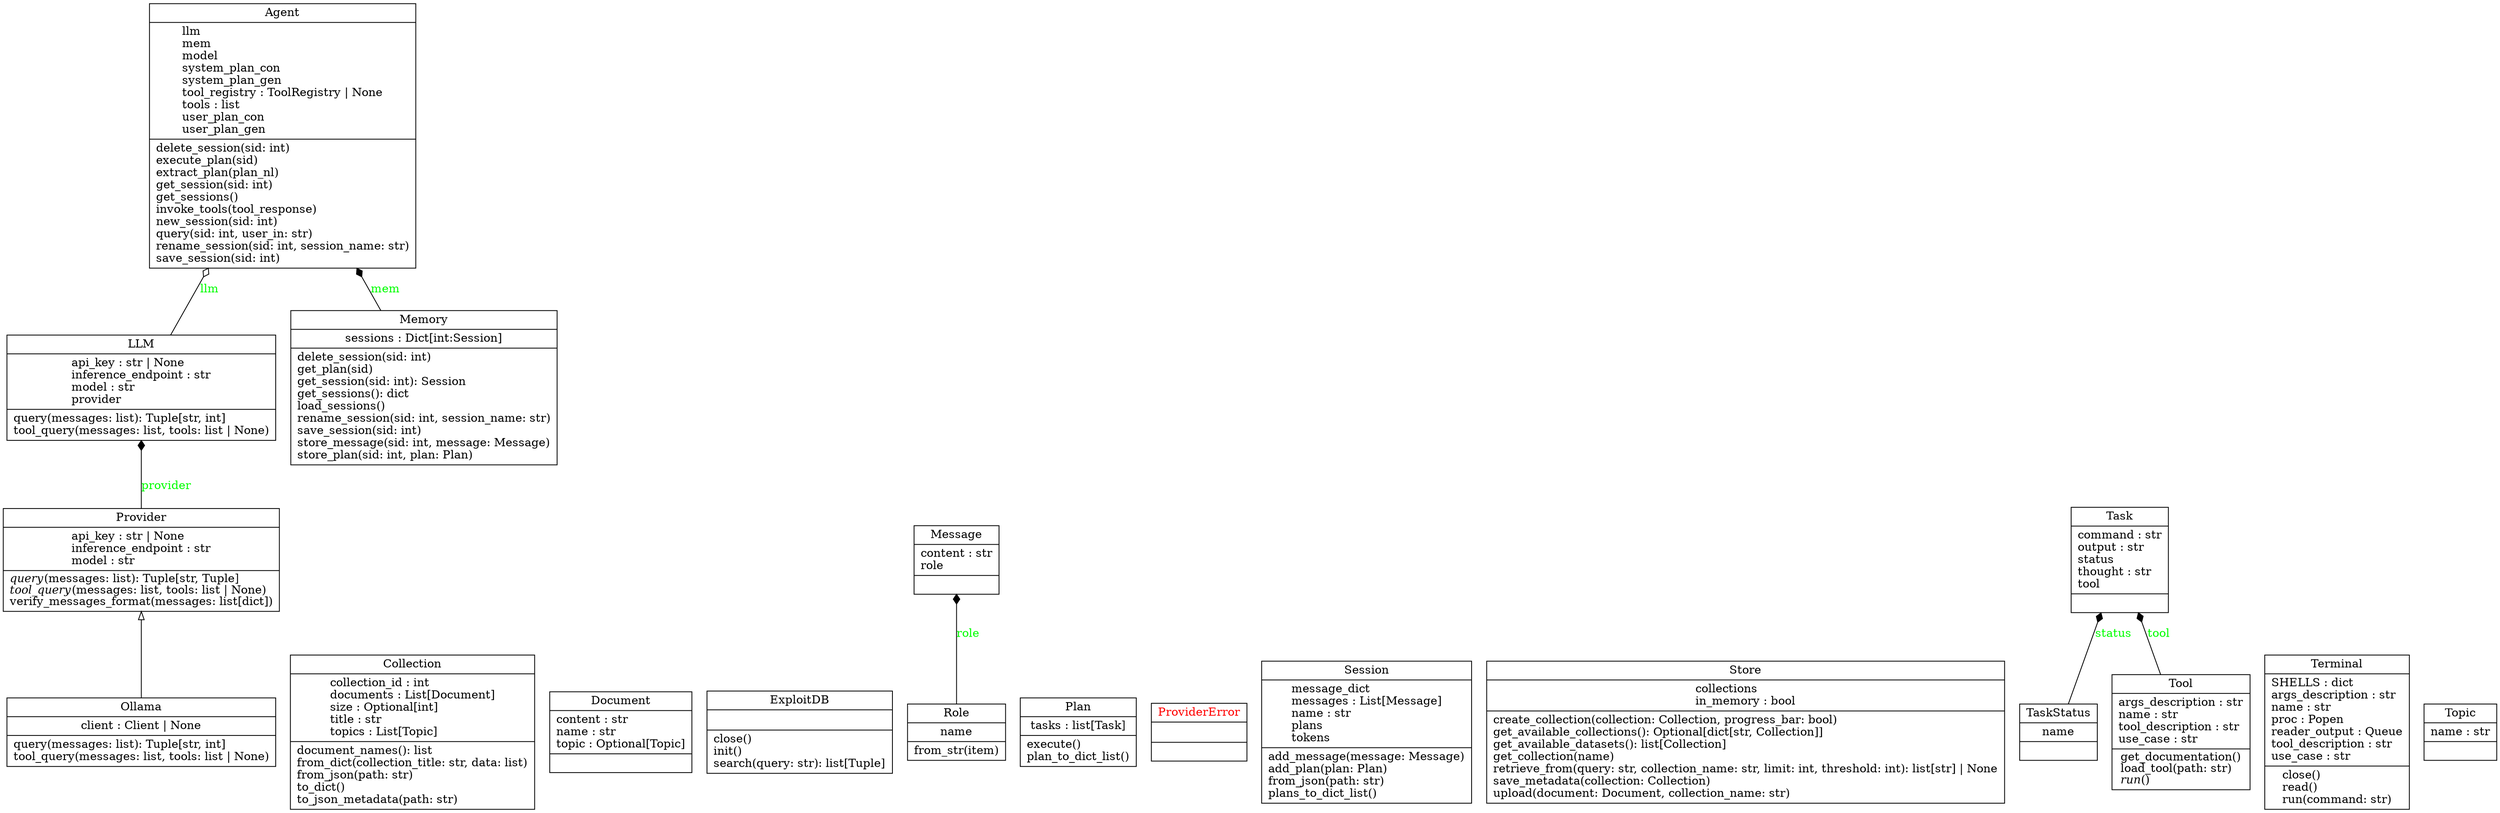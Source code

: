 digraph "classes" {
rankdir=BT
charset="utf-8"
"src.agent.agent.Agent" [color="black", fontcolor="black", label=<{Agent|llm<br ALIGN="LEFT"/>mem<br ALIGN="LEFT"/>model<br ALIGN="LEFT"/>system_plan_con<br ALIGN="LEFT"/>system_plan_gen<br ALIGN="LEFT"/>tool_registry : ToolRegistry \| None<br ALIGN="LEFT"/>tools : list<br ALIGN="LEFT"/>user_plan_con<br ALIGN="LEFT"/>user_plan_gen<br ALIGN="LEFT"/>|delete_session(sid: int)<br ALIGN="LEFT"/>execute_plan(sid)<br ALIGN="LEFT"/>extract_plan(plan_nl)<br ALIGN="LEFT"/>get_session(sid: int)<br ALIGN="LEFT"/>get_sessions()<br ALIGN="LEFT"/>invoke_tools(tool_response)<br ALIGN="LEFT"/>new_session(sid: int)<br ALIGN="LEFT"/>query(sid: int, user_in: str)<br ALIGN="LEFT"/>rename_session(sid: int, session_name: str)<br ALIGN="LEFT"/>save_session(sid: int)<br ALIGN="LEFT"/>}>, shape="record", style="solid"];
"src.agent.knowledge.collections.Collection" [color="black", fontcolor="black", label=<{Collection|collection_id : int<br ALIGN="LEFT"/>documents : List[Document]<br ALIGN="LEFT"/>size : Optional[int]<br ALIGN="LEFT"/>title : str<br ALIGN="LEFT"/>topics : List[Topic]<br ALIGN="LEFT"/>|document_names(): list<br ALIGN="LEFT"/>from_dict(collection_title: str, data: list)<br ALIGN="LEFT"/>from_json(path: str)<br ALIGN="LEFT"/>to_dict()<br ALIGN="LEFT"/>to_json_metadata(path: str)<br ALIGN="LEFT"/>}>, shape="record", style="solid"];
"src.agent.knowledge.collections.Document" [color="black", fontcolor="black", label=<{Document|content : str<br ALIGN="LEFT"/>name : str<br ALIGN="LEFT"/>topic : Optional[Topic]<br ALIGN="LEFT"/>|}>, shape="record", style="solid"];
"src.agent.tools.search.exploit_db.ExploitDB" [color="black", fontcolor="black", label=<{ExploitDB|<br ALIGN="LEFT"/>|close()<br ALIGN="LEFT"/>init()<br ALIGN="LEFT"/>search(query: str): list[Tuple]<br ALIGN="LEFT"/>}>, shape="record", style="solid"];
"src.agent.llm.llm.LLM" [color="black", fontcolor="black", label=<{LLM|api_key : str \| None<br ALIGN="LEFT"/>inference_endpoint : str<br ALIGN="LEFT"/>model : str<br ALIGN="LEFT"/>provider<br ALIGN="LEFT"/>|query(messages: list): Tuple[str, int]<br ALIGN="LEFT"/>tool_query(messages: list, tools: list \| None)<br ALIGN="LEFT"/>}>, shape="record", style="solid"];
"src.agent.memory.base.Memory" [color="black", fontcolor="black", label=<{Memory|sessions : Dict[int:Session]<br ALIGN="LEFT"/>|delete_session(sid: int)<br ALIGN="LEFT"/>get_plan(sid)<br ALIGN="LEFT"/>get_session(sid: int): Session<br ALIGN="LEFT"/>get_sessions(): dict<br ALIGN="LEFT"/>load_sessions()<br ALIGN="LEFT"/>rename_session(sid: int, session_name: str)<br ALIGN="LEFT"/>save_session(sid: int)<br ALIGN="LEFT"/>store_message(sid: int, message: Message)<br ALIGN="LEFT"/>store_plan(sid: int, plan: Plan)<br ALIGN="LEFT"/>}>, shape="record", style="solid"];
"src.agent.memory.base.Message" [color="black", fontcolor="black", label=<{Message|content : str<br ALIGN="LEFT"/>role<br ALIGN="LEFT"/>|}>, shape="record", style="solid"];
"src.agent.llm.llm.Ollama" [color="black", fontcolor="black", label=<{Ollama|client : Client \| None<br ALIGN="LEFT"/>|query(messages: list): Tuple[str, int]<br ALIGN="LEFT"/>tool_query(messages: list, tools: list \| None)<br ALIGN="LEFT"/>}>, shape="record", style="solid"];
"src.agent.plan.Plan" [color="black", fontcolor="black", label=<{Plan|tasks : list[Task]<br ALIGN="LEFT"/>|execute()<br ALIGN="LEFT"/>plan_to_dict_list()<br ALIGN="LEFT"/>}>, shape="record", style="solid"];
"src.agent.llm.llm.Provider" [color="black", fontcolor="black", label=<{Provider|api_key : str \| None<br ALIGN="LEFT"/>inference_endpoint : str<br ALIGN="LEFT"/>model : str<br ALIGN="LEFT"/>|<I>query</I>(messages: list): Tuple[str, Tuple]<br ALIGN="LEFT"/><I>tool_query</I>(messages: list, tools: list \| None)<br ALIGN="LEFT"/>verify_messages_format(messages: list[dict])<br ALIGN="LEFT"/>}>, shape="record", style="solid"];
"src.agent.llm.llm.ProviderError" [color="black", fontcolor="red", label=<{ProviderError|<br ALIGN="LEFT"/>|}>, shape="record", style="solid"];
"src.agent.memory.base.Role" [color="black", fontcolor="black", label=<{Role|name<br ALIGN="LEFT"/>|from_str(item)<br ALIGN="LEFT"/>}>, shape="record", style="solid"];
"src.agent.memory.base.Session" [color="black", fontcolor="black", label=<{Session|message_dict<br ALIGN="LEFT"/>messages : List[Message]<br ALIGN="LEFT"/>name : str<br ALIGN="LEFT"/>plans<br ALIGN="LEFT"/>tokens<br ALIGN="LEFT"/>|add_message(message: Message)<br ALIGN="LEFT"/>add_plan(plan: Plan)<br ALIGN="LEFT"/>from_json(path: str)<br ALIGN="LEFT"/>plans_to_dict_list()<br ALIGN="LEFT"/>}>, shape="record", style="solid"];
"src.agent.knowledge.store.Store" [color="black", fontcolor="black", label=<{Store|collections<br ALIGN="LEFT"/>in_memory : bool<br ALIGN="LEFT"/>|create_collection(collection: Collection, progress_bar: bool)<br ALIGN="LEFT"/>get_available_collections(): Optional[dict[str, Collection]]<br ALIGN="LEFT"/>get_available_datasets(): list[Collection]<br ALIGN="LEFT"/>get_collection(name)<br ALIGN="LEFT"/>retrieve_from(query: str, collection_name: str, limit: int, threshold: int): list[str] \| None<br ALIGN="LEFT"/>save_metadata(collection: Collection)<br ALIGN="LEFT"/>upload(document: Document, collection_name: str)<br ALIGN="LEFT"/>}>, shape="record", style="solid"];
"src.agent.plan.Task" [color="black", fontcolor="black", label=<{Task|command : str<br ALIGN="LEFT"/>output : str<br ALIGN="LEFT"/>status<br ALIGN="LEFT"/>thought : str<br ALIGN="LEFT"/>tool<br ALIGN="LEFT"/>|}>, shape="record", style="solid"];
"src.agent.plan.TaskStatus" [color="black", fontcolor="black", label=<{TaskStatus|name<br ALIGN="LEFT"/>|}>, shape="record", style="solid"];
"src.agent.tools.base.Terminal" [color="black", fontcolor="black", label=<{Terminal|SHELLS : dict<br ALIGN="LEFT"/>args_description : str<br ALIGN="LEFT"/>name : str<br ALIGN="LEFT"/>proc : Popen<br ALIGN="LEFT"/>reader_output : Queue<br ALIGN="LEFT"/>tool_description : str<br ALIGN="LEFT"/>use_case : str<br ALIGN="LEFT"/>|close()<br ALIGN="LEFT"/>read()<br ALIGN="LEFT"/>run(command: str)<br ALIGN="LEFT"/>}>, shape="record", style="solid"];
"src.agent.tools.base.Tool" [color="black", fontcolor="black", label=<{Tool|args_description : str<br ALIGN="LEFT"/>name : str<br ALIGN="LEFT"/>tool_description : str<br ALIGN="LEFT"/>use_case : str<br ALIGN="LEFT"/>|get_documentation()<br ALIGN="LEFT"/>load_tool(path: str)<br ALIGN="LEFT"/><I>run</I>()<br ALIGN="LEFT"/>}>, shape="record", style="solid"];
"src.agent.knowledge.collections.Topic" [color="black", fontcolor="black", label=<{Topic|name : str<br ALIGN="LEFT"/>|}>, shape="record", style="solid"];
"src.agent.llm.llm.Ollama" -> "src.agent.llm.llm.Provider" [arrowhead="empty", arrowtail="none"];
"src.agent.llm.llm.Provider" -> "src.agent.llm.llm.LLM" [arrowhead="diamond", arrowtail="none", fontcolor="green", label="provider", style="solid"];
"src.agent.memory.base.Memory" -> "src.agent.agent.Agent" [arrowhead="diamond", arrowtail="none", fontcolor="green", label="mem", style="solid"];
"src.agent.memory.base.Role" -> "src.agent.memory.base.Message" [arrowhead="diamond", arrowtail="none", fontcolor="green", label="role", style="solid"];
"src.agent.plan.TaskStatus" -> "src.agent.plan.Task" [arrowhead="diamond", arrowtail="none", fontcolor="green", label="status", style="solid"];
"src.agent.tools.base.Tool" -> "src.agent.plan.Task" [arrowhead="diamond", arrowtail="none", fontcolor="green", label="tool", style="solid"];
"src.agent.llm.llm.LLM" -> "src.agent.agent.Agent" [arrowhead="odiamond", arrowtail="none", fontcolor="green", label="llm", style="solid"];
}
